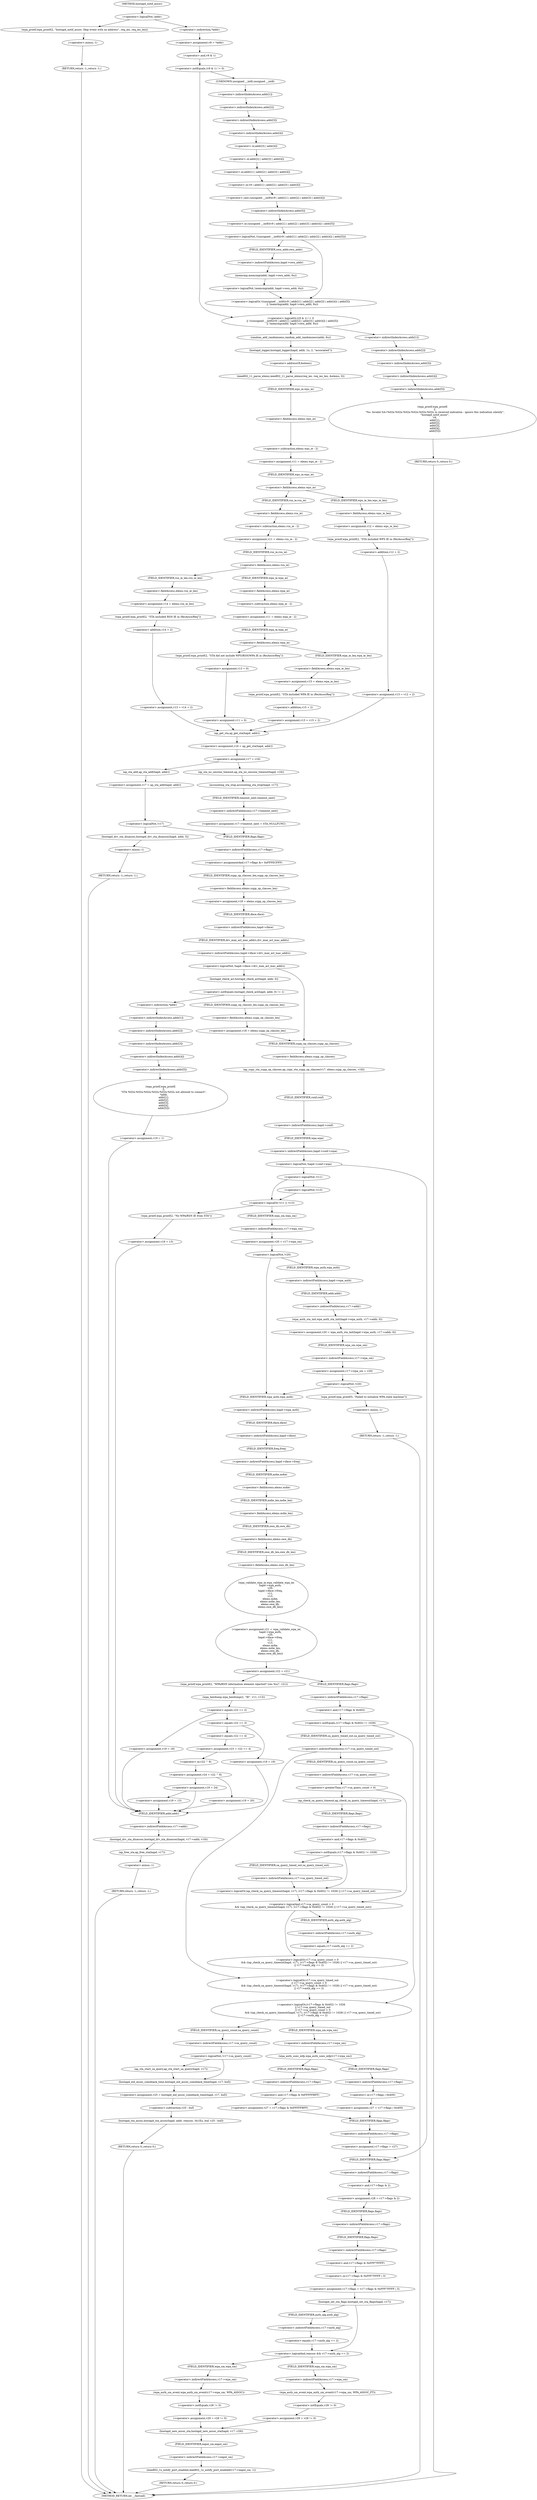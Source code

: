 digraph hostapd_notif_assoc {  
"1000151" [label = "(<operator>.logicalNot,!addr)" ]
"1000154" [label = "(wpa_printf,wpa_printf(2, \"hostapd_notif_assoc: Skip event with no address\", req_ies, req_ies_len))" ]
"1000159" [label = "(RETURN,return -1;,return -1;)" ]
"1000160" [label = "(<operator>.minus,-1)" ]
"1000162" [label = "(<operator>.assignment,v9 = *addr)" ]
"1000164" [label = "(<operator>.indirection,*addr)" ]
"1000167" [label = "(<operator>.logicalOr,(v9 & 1) != 0\n    || !((unsigned __int8)(v9 | addr[1] | addr[2] | addr[3] | addr[4]) | addr[5])\n    || !memcmp(addr, hapd->own_addr, 6u))" ]
"1000168" [label = "(<operator>.notEquals,(v9 & 1) != 0)" ]
"1000169" [label = "(<operator>.and,v9 & 1)" ]
"1000173" [label = "(<operator>.logicalOr,!((unsigned __int8)(v9 | addr[1] | addr[2] | addr[3] | addr[4]) | addr[5])\n    || !memcmp(addr, hapd->own_addr, 6u))" ]
"1000174" [label = "(<operator>.logicalNot,!((unsigned __int8)(v9 | addr[1] | addr[2] | addr[3] | addr[4]) | addr[5]))" ]
"1000175" [label = "(<operator>.or,(unsigned __int8)(v9 | addr[1] | addr[2] | addr[3] | addr[4]) | addr[5])" ]
"1000176" [label = "(<operator>.cast,(unsigned __int8)(v9 | addr[1] | addr[2] | addr[3] | addr[4]))" ]
"1000177" [label = "(UNKNOWN,unsigned __int8,unsigned __int8)" ]
"1000178" [label = "(<operator>.or,v9 | addr[1] | addr[2] | addr[3] | addr[4])" ]
"1000180" [label = "(<operator>.or,addr[1] | addr[2] | addr[3] | addr[4])" ]
"1000181" [label = "(<operator>.indirectIndexAccess,addr[1])" ]
"1000184" [label = "(<operator>.or,addr[2] | addr[3] | addr[4])" ]
"1000185" [label = "(<operator>.indirectIndexAccess,addr[2])" ]
"1000188" [label = "(<operator>.or,addr[3] | addr[4])" ]
"1000189" [label = "(<operator>.indirectIndexAccess,addr[3])" ]
"1000192" [label = "(<operator>.indirectIndexAccess,addr[4])" ]
"1000195" [label = "(<operator>.indirectIndexAccess,addr[5])" ]
"1000198" [label = "(<operator>.logicalNot,!memcmp(addr, hapd->own_addr, 6u))" ]
"1000199" [label = "(memcmp,memcmp(addr, hapd->own_addr, 6u))" ]
"1000201" [label = "(<operator>.indirectFieldAccess,hapd->own_addr)" ]
"1000203" [label = "(FIELD_IDENTIFIER,own_addr,own_addr)" ]
"1000206" [label = "(wpa_printf,wpa_printf(\n      2,\n      \"%s: Invalid SA=%02x:%02x:%02x:%02x:%02x:%02x in received indication - ignore this indication silently\",\n      \"hostapd_notif_assoc\",\n      v9,\n      addr[1],\n      addr[2],\n      addr[3],\n      addr[4],\n      addr[5]))" ]
"1000211" [label = "(<operator>.indirectIndexAccess,addr[1])" ]
"1000214" [label = "(<operator>.indirectIndexAccess,addr[2])" ]
"1000217" [label = "(<operator>.indirectIndexAccess,addr[3])" ]
"1000220" [label = "(<operator>.indirectIndexAccess,addr[4])" ]
"1000223" [label = "(<operator>.indirectIndexAccess,addr[5])" ]
"1000226" [label = "(RETURN,return 0;,return 0;)" ]
"1000228" [label = "(random_add_randomness,random_add_randomness(addr, 6u))" ]
"1000231" [label = "(hostapd_logger,hostapd_logger(hapd, addr, 1u, 2, \"associated\"))" ]
"1000237" [label = "(ieee802_11_parse_elems,ieee802_11_parse_elems(req_ies, req_ies_len, &elems, 0))" ]
"1000240" [label = "(<operator>.addressOf,&elems)" ]
"1000243" [label = "(<operator>.assignment,v11 = elems.wps_ie - 2)" ]
"1000245" [label = "(<operator>.subtraction,elems.wps_ie - 2)" ]
"1000246" [label = "(<operator>.fieldAccess,elems.wps_ie)" ]
"1000248" [label = "(FIELD_IDENTIFIER,wps_ie,wps_ie)" ]
"1000251" [label = "(<operator>.fieldAccess,elems.wps_ie)" ]
"1000253" [label = "(FIELD_IDENTIFIER,wps_ie,wps_ie)" ]
"1000255" [label = "(<operator>.assignment,v12 = elems.wps_ie_len)" ]
"1000257" [label = "(<operator>.fieldAccess,elems.wps_ie_len)" ]
"1000259" [label = "(FIELD_IDENTIFIER,wps_ie_len,wps_ie_len)" ]
"1000260" [label = "(wpa_printf,wpa_printf(2, \"STA included WPS IE in (Re)AssocReq\"))" ]
"1000263" [label = "(<operator>.assignment,v13 = v12 + 2)" ]
"1000265" [label = "(<operator>.addition,v12 + 2)" ]
"1000270" [label = "(<operator>.assignment,v11 = elems.rsn_ie - 2)" ]
"1000272" [label = "(<operator>.subtraction,elems.rsn_ie - 2)" ]
"1000273" [label = "(<operator>.fieldAccess,elems.rsn_ie)" ]
"1000275" [label = "(FIELD_IDENTIFIER,rsn_ie,rsn_ie)" ]
"1000278" [label = "(<operator>.fieldAccess,elems.rsn_ie)" ]
"1000280" [label = "(FIELD_IDENTIFIER,rsn_ie,rsn_ie)" ]
"1000282" [label = "(<operator>.assignment,v14 = elems.rsn_ie_len)" ]
"1000284" [label = "(<operator>.fieldAccess,elems.rsn_ie_len)" ]
"1000286" [label = "(FIELD_IDENTIFIER,rsn_ie_len,rsn_ie_len)" ]
"1000287" [label = "(wpa_printf,wpa_printf(2, \"STA included RSN IE in (Re)AssocReq\"))" ]
"1000290" [label = "(<operator>.assignment,v13 = v14 + 2)" ]
"1000292" [label = "(<operator>.addition,v14 + 2)" ]
"1000297" [label = "(<operator>.assignment,v11 = elems.wpa_ie - 2)" ]
"1000299" [label = "(<operator>.subtraction,elems.wpa_ie - 2)" ]
"1000300" [label = "(<operator>.fieldAccess,elems.wpa_ie)" ]
"1000302" [label = "(FIELD_IDENTIFIER,wpa_ie,wpa_ie)" ]
"1000305" [label = "(<operator>.fieldAccess,elems.wpa_ie)" ]
"1000307" [label = "(FIELD_IDENTIFIER,wpa_ie,wpa_ie)" ]
"1000309" [label = "(<operator>.assignment,v15 = elems.wpa_ie_len)" ]
"1000311" [label = "(<operator>.fieldAccess,elems.wpa_ie_len)" ]
"1000313" [label = "(FIELD_IDENTIFIER,wpa_ie_len,wpa_ie_len)" ]
"1000314" [label = "(wpa_printf,wpa_printf(2, \"STA included WPA IE in (Re)AssocReq\"))" ]
"1000317" [label = "(<operator>.assignment,v13 = v15 + 2)" ]
"1000319" [label = "(<operator>.addition,v15 + 2)" ]
"1000324" [label = "(wpa_printf,wpa_printf(2, \"STA did not include WPS/RSN/WPA IE in (Re)AssocReq\"))" ]
"1000327" [label = "(<operator>.assignment,v13 = 0)" ]
"1000330" [label = "(<operator>.assignment,v11 = 0)" ]
"1000333" [label = "(<operator>.assignment,v16 = ap_get_sta(hapd, addr))" ]
"1000335" [label = "(ap_get_sta,ap_get_sta(hapd, addr))" ]
"1000338" [label = "(<operator>.assignment,v17 = v16)" ]
"1000344" [label = "(ap_sta_no_session_timeout,ap_sta_no_session_timeout(hapd, v16))" ]
"1000347" [label = "(accounting_sta_stop,accounting_sta_stop(hapd, v17))" ]
"1000350" [label = "(<operator>.assignment,v17->timeout_next = STA_NULLFUNC)" ]
"1000351" [label = "(<operator>.indirectFieldAccess,v17->timeout_next)" ]
"1000353" [label = "(FIELD_IDENTIFIER,timeout_next,timeout_next)" ]
"1000357" [label = "(<operator>.assignment,v17 = ap_sta_add(hapd, addr))" ]
"1000359" [label = "(ap_sta_add,ap_sta_add(hapd, addr))" ]
"1000363" [label = "(<operator>.logicalNot,!v17)" ]
"1000366" [label = "(hostapd_drv_sta_disassoc,hostapd_drv_sta_disassoc(hapd, addr, 5))" ]
"1000370" [label = "(RETURN,return -1;,return -1;)" ]
"1000371" [label = "(<operator>.minus,-1)" ]
"1000373" [label = "(<operators>.assignmentAnd,v17->flags &= 0xFFFECFFF)" ]
"1000374" [label = "(<operator>.indirectFieldAccess,v17->flags)" ]
"1000376" [label = "(FIELD_IDENTIFIER,flags,flags)" ]
"1000378" [label = "(<operator>.assignment,v18 = elems.supp_op_classes_len)" ]
"1000380" [label = "(<operator>.fieldAccess,elems.supp_op_classes_len)" ]
"1000382" [label = "(FIELD_IDENTIFIER,supp_op_classes_len,supp_op_classes_len)" ]
"1000384" [label = "(<operator>.logicalNot,!hapd->iface->drv_max_acl_mac_addrs)" ]
"1000385" [label = "(<operator>.indirectFieldAccess,hapd->iface->drv_max_acl_mac_addrs)" ]
"1000386" [label = "(<operator>.indirectFieldAccess,hapd->iface)" ]
"1000388" [label = "(FIELD_IDENTIFIER,iface,iface)" ]
"1000389" [label = "(FIELD_IDENTIFIER,drv_max_acl_mac_addrs,drv_max_acl_mac_addrs)" ]
"1000392" [label = "(<operator>.notEquals,hostapd_check_acl(hapd, addr, 0) != 1)" ]
"1000393" [label = "(hostapd_check_acl,hostapd_check_acl(hapd, addr, 0))" ]
"1000399" [label = "(wpa_printf,wpa_printf(\n        3,\n        \"STA %02x:%02x:%02x:%02x:%02x:%02x not allowed to connect\",\n        *addr,\n        addr[1],\n        addr[2],\n        addr[3],\n        addr[4],\n        addr[5]))" ]
"1000402" [label = "(<operator>.indirection,*addr)" ]
"1000404" [label = "(<operator>.indirectIndexAccess,addr[1])" ]
"1000407" [label = "(<operator>.indirectIndexAccess,addr[2])" ]
"1000410" [label = "(<operator>.indirectIndexAccess,addr[3])" ]
"1000413" [label = "(<operator>.indirectIndexAccess,addr[4])" ]
"1000416" [label = "(<operator>.indirectIndexAccess,addr[5])" ]
"1000419" [label = "(<operator>.assignment,v19 = 1)" ]
"1000423" [label = "(hostapd_drv_sta_disassoc,hostapd_drv_sta_disassoc(hapd, v17->addr, v19))" ]
"1000425" [label = "(<operator>.indirectFieldAccess,v17->addr)" ]
"1000427" [label = "(FIELD_IDENTIFIER,addr,addr)" ]
"1000429" [label = "(ap_free_sta,ap_free_sta(hapd, v17))" ]
"1000432" [label = "(RETURN,return -1;,return -1;)" ]
"1000433" [label = "(<operator>.minus,-1)" ]
"1000435" [label = "(<operator>.assignment,v18 = elems.supp_op_classes_len)" ]
"1000437" [label = "(<operator>.fieldAccess,elems.supp_op_classes_len)" ]
"1000439" [label = "(FIELD_IDENTIFIER,supp_op_classes_len,supp_op_classes_len)" ]
"1000440" [label = "(ap_copy_sta_supp_op_classes,ap_copy_sta_supp_op_classes(v17, elems.supp_op_classes, v18))" ]
"1000442" [label = "(<operator>.fieldAccess,elems.supp_op_classes)" ]
"1000444" [label = "(FIELD_IDENTIFIER,supp_op_classes,supp_op_classes)" ]
"1000447" [label = "(<operator>.logicalNot,!hapd->conf->wpa)" ]
"1000448" [label = "(<operator>.indirectFieldAccess,hapd->conf->wpa)" ]
"1000449" [label = "(<operator>.indirectFieldAccess,hapd->conf)" ]
"1000451" [label = "(FIELD_IDENTIFIER,conf,conf)" ]
"1000452" [label = "(FIELD_IDENTIFIER,wpa,wpa)" ]
"1000455" [label = "(<operator>.assignment,v28 = v17->flags & 2)" ]
"1000457" [label = "(<operator>.and,v17->flags & 2)" ]
"1000458" [label = "(<operator>.indirectFieldAccess,v17->flags)" ]
"1000460" [label = "(FIELD_IDENTIFIER,flags,flags)" ]
"1000462" [label = "(<operator>.assignment,v17->flags = v17->flags & 0xFFF7FFFF | 3)" ]
"1000463" [label = "(<operator>.indirectFieldAccess,v17->flags)" ]
"1000465" [label = "(FIELD_IDENTIFIER,flags,flags)" ]
"1000466" [label = "(<operator>.or,v17->flags & 0xFFF7FFFF | 3)" ]
"1000467" [label = "(<operator>.and,v17->flags & 0xFFF7FFFF)" ]
"1000468" [label = "(<operator>.indirectFieldAccess,v17->flags)" ]
"1000470" [label = "(FIELD_IDENTIFIER,flags,flags)" ]
"1000473" [label = "(hostapd_set_sta_flags,hostapd_set_sta_flags(hapd, v17))" ]
"1000477" [label = "(<operator>.logicalAnd,reassoc && v17->auth_alg == 2)" ]
"1000479" [label = "(<operator>.equals,v17->auth_alg == 2)" ]
"1000480" [label = "(<operator>.indirectFieldAccess,v17->auth_alg)" ]
"1000482" [label = "(FIELD_IDENTIFIER,auth_alg,auth_alg)" ]
"1000485" [label = "(wpa_auth_sm_event,wpa_auth_sm_event(v17->wpa_sm, WPA_ASSOC_FT))" ]
"1000486" [label = "(<operator>.indirectFieldAccess,v17->wpa_sm)" ]
"1000488" [label = "(FIELD_IDENTIFIER,wpa_sm,wpa_sm)" ]
"1000490" [label = "(<operator>.assignment,v29 = v28 != 0)" ]
"1000492" [label = "(<operator>.notEquals,v28 != 0)" ]
"1000497" [label = "(wpa_auth_sm_event,wpa_auth_sm_event(v17->wpa_sm, WPA_ASSOC))" ]
"1000498" [label = "(<operator>.indirectFieldAccess,v17->wpa_sm)" ]
"1000500" [label = "(FIELD_IDENTIFIER,wpa_sm,wpa_sm)" ]
"1000502" [label = "(<operator>.assignment,v29 = v28 != 0)" ]
"1000504" [label = "(<operator>.notEquals,v28 != 0)" ]
"1000507" [label = "(hostapd_new_assoc_sta,hostapd_new_assoc_sta(hapd, v17, v29))" ]
"1000511" [label = "(ieee802_1x_notify_port_enabled,ieee802_1x_notify_port_enabled(v17->eapol_sm, 1))" ]
"1000512" [label = "(<operator>.indirectFieldAccess,v17->eapol_sm)" ]
"1000514" [label = "(FIELD_IDENTIFIER,eapol_sm,eapol_sm)" ]
"1000516" [label = "(RETURN,return 0;,return 0;)" ]
"1000519" [label = "(<operator>.logicalOr,!v11 || !v13)" ]
"1000520" [label = "(<operator>.logicalNot,!v11)" ]
"1000522" [label = "(<operator>.logicalNot,!v13)" ]
"1000525" [label = "(wpa_printf,wpa_printf(2, \"No WPA/RSN IE from STA\"))" ]
"1000528" [label = "(<operator>.assignment,v19 = 13)" ]
"1000532" [label = "(<operator>.assignment,v20 = v17->wpa_sm)" ]
"1000534" [label = "(<operator>.indirectFieldAccess,v17->wpa_sm)" ]
"1000536" [label = "(FIELD_IDENTIFIER,wpa_sm,wpa_sm)" ]
"1000538" [label = "(<operator>.logicalNot,!v20)" ]
"1000541" [label = "(<operator>.assignment,v20 = wpa_auth_sta_init(hapd->wpa_auth, v17->addr, 0))" ]
"1000543" [label = "(wpa_auth_sta_init,wpa_auth_sta_init(hapd->wpa_auth, v17->addr, 0))" ]
"1000544" [label = "(<operator>.indirectFieldAccess,hapd->wpa_auth)" ]
"1000546" [label = "(FIELD_IDENTIFIER,wpa_auth,wpa_auth)" ]
"1000547" [label = "(<operator>.indirectFieldAccess,v17->addr)" ]
"1000549" [label = "(FIELD_IDENTIFIER,addr,addr)" ]
"1000551" [label = "(<operator>.assignment,v17->wpa_sm = v20)" ]
"1000552" [label = "(<operator>.indirectFieldAccess,v17->wpa_sm)" ]
"1000554" [label = "(FIELD_IDENTIFIER,wpa_sm,wpa_sm)" ]
"1000557" [label = "(<operator>.logicalNot,!v20)" ]
"1000560" [label = "(wpa_printf,wpa_printf(5, \"Failed to initialize WPA state machine\"))" ]
"1000563" [label = "(RETURN,return -1;,return -1;)" ]
"1000564" [label = "(<operator>.minus,-1)" ]
"1000566" [label = "(<operator>.assignment,v21 = wpa_validate_wpa_ie(\n          hapd->wpa_auth,\n          v20,\n          hapd->iface->freq,\n          v11,\n          v13,\n          elems.mdie,\n          elems.mdie_len,\n          elems.owe_dh,\n          elems.owe_dh_len))" ]
"1000568" [label = "(wpa_validate_wpa_ie,wpa_validate_wpa_ie(\n          hapd->wpa_auth,\n          v20,\n          hapd->iface->freq,\n          v11,\n          v13,\n          elems.mdie,\n          elems.mdie_len,\n          elems.owe_dh,\n          elems.owe_dh_len))" ]
"1000569" [label = "(<operator>.indirectFieldAccess,hapd->wpa_auth)" ]
"1000571" [label = "(FIELD_IDENTIFIER,wpa_auth,wpa_auth)" ]
"1000573" [label = "(<operator>.indirectFieldAccess,hapd->iface->freq)" ]
"1000574" [label = "(<operator>.indirectFieldAccess,hapd->iface)" ]
"1000576" [label = "(FIELD_IDENTIFIER,iface,iface)" ]
"1000577" [label = "(FIELD_IDENTIFIER,freq,freq)" ]
"1000580" [label = "(<operator>.fieldAccess,elems.mdie)" ]
"1000582" [label = "(FIELD_IDENTIFIER,mdie,mdie)" ]
"1000583" [label = "(<operator>.fieldAccess,elems.mdie_len)" ]
"1000585" [label = "(FIELD_IDENTIFIER,mdie_len,mdie_len)" ]
"1000586" [label = "(<operator>.fieldAccess,elems.owe_dh)" ]
"1000588" [label = "(FIELD_IDENTIFIER,owe_dh,owe_dh)" ]
"1000589" [label = "(<operator>.fieldAccess,elems.owe_dh_len)" ]
"1000591" [label = "(FIELD_IDENTIFIER,owe_dh_len,owe_dh_len)" ]
"1000592" [label = "(<operator>.assignment,v22 = v21)" ]
"1000598" [label = "(wpa_printf,wpa_printf(2, \"WPA/RSN information element rejected? (res %u)\", v21))" ]
"1000602" [label = "(wpa_hexdump,wpa_hexdump(2, \"IE\", v11, v13))" ]
"1000608" [label = "(<operator>.equals,v22 == 2)" ]
"1000612" [label = "(<operator>.assignment,v19 = 18)" ]
"1000617" [label = "(<operator>.equals,v22 == 3)" ]
"1000621" [label = "(<operator>.assignment,v19 = 19)" ]
"1000626" [label = "(<operator>.assignment,v23 = v22 == 4)" ]
"1000628" [label = "(<operator>.equals,v22 == 4)" ]
"1000631" [label = "(<operator>.assignment,v24 = v22 ^ 8)" ]
"1000633" [label = "(<operator>.or,v22 ^ 8)" ]
"1000639" [label = "(<operator>.assignment,v19 = 20)" ]
"1000644" [label = "(<operator>.assignment,v19 = 24)" ]
"1000649" [label = "(<operator>.assignment,v19 = 13)" ]
"1000654" [label = "(<operator>.logicalOr,(v17->flags & 0x402) != 1026\n    || v17->sa_query_timed_out\n    || v17->sa_query_count > 0\n    && ((ap_check_sa_query_timeout(hapd, v17), (v17->flags & 0x402) != 1026) || v17->sa_query_timed_out)\n    || v17->auth_alg == 2)" ]
"1000655" [label = "(<operator>.notEquals,(v17->flags & 0x402) != 1026)" ]
"1000656" [label = "(<operator>.and,v17->flags & 0x402)" ]
"1000657" [label = "(<operator>.indirectFieldAccess,v17->flags)" ]
"1000659" [label = "(FIELD_IDENTIFIER,flags,flags)" ]
"1000662" [label = "(<operator>.logicalOr,v17->sa_query_timed_out\n    || v17->sa_query_count > 0\n    && ((ap_check_sa_query_timeout(hapd, v17), (v17->flags & 0x402) != 1026) || v17->sa_query_timed_out)\n    || v17->auth_alg == 2)" ]
"1000663" [label = "(<operator>.indirectFieldAccess,v17->sa_query_timed_out)" ]
"1000665" [label = "(FIELD_IDENTIFIER,sa_query_timed_out,sa_query_timed_out)" ]
"1000666" [label = "(<operator>.logicalOr,v17->sa_query_count > 0\n    && ((ap_check_sa_query_timeout(hapd, v17), (v17->flags & 0x402) != 1026) || v17->sa_query_timed_out)\n    || v17->auth_alg == 2)" ]
"1000667" [label = "(<operator>.logicalAnd,v17->sa_query_count > 0\n    && ((ap_check_sa_query_timeout(hapd, v17), (v17->flags & 0x402) != 1026) || v17->sa_query_timed_out))" ]
"1000668" [label = "(<operator>.greaterThan,v17->sa_query_count > 0)" ]
"1000669" [label = "(<operator>.indirectFieldAccess,v17->sa_query_count)" ]
"1000671" [label = "(FIELD_IDENTIFIER,sa_query_count,sa_query_count)" ]
"1000673" [label = "(<operator>.logicalOr,(ap_check_sa_query_timeout(hapd, v17), (v17->flags & 0x402) != 1026) || v17->sa_query_timed_out)" ]
"1000675" [label = "(ap_check_sa_query_timeout,ap_check_sa_query_timeout(hapd, v17))" ]
"1000678" [label = "(<operator>.notEquals,(v17->flags & 0x402) != 1026)" ]
"1000679" [label = "(<operator>.and,v17->flags & 0x402)" ]
"1000680" [label = "(<operator>.indirectFieldAccess,v17->flags)" ]
"1000682" [label = "(FIELD_IDENTIFIER,flags,flags)" ]
"1000685" [label = "(<operator>.indirectFieldAccess,v17->sa_query_timed_out)" ]
"1000687" [label = "(FIELD_IDENTIFIER,sa_query_timed_out,sa_query_timed_out)" ]
"1000688" [label = "(<operator>.equals,v17->auth_alg == 2)" ]
"1000689" [label = "(<operator>.indirectFieldAccess,v17->auth_alg)" ]
"1000691" [label = "(FIELD_IDENTIFIER,auth_alg,auth_alg)" ]
"1000695" [label = "(wpa_auth_uses_mfp,wpa_auth_uses_mfp(v17->wpa_sm))" ]
"1000696" [label = "(<operator>.indirectFieldAccess,v17->wpa_sm)" ]
"1000698" [label = "(FIELD_IDENTIFIER,wpa_sm,wpa_sm)" ]
"1000699" [label = "(<operator>.assignment,v27 = v17->flags | 0x400)" ]
"1000701" [label = "(<operator>.or,v17->flags | 0x400)" ]
"1000702" [label = "(<operator>.indirectFieldAccess,v17->flags)" ]
"1000704" [label = "(FIELD_IDENTIFIER,flags,flags)" ]
"1000707" [label = "(<operator>.assignment,v27 = v17->flags & 0xFFFFFBFF)" ]
"1000709" [label = "(<operator>.and,v17->flags & 0xFFFFFBFF)" ]
"1000710" [label = "(<operator>.indirectFieldAccess,v17->flags)" ]
"1000712" [label = "(FIELD_IDENTIFIER,flags,flags)" ]
"1000714" [label = "(<operator>.assignment,v17->flags = v27)" ]
"1000715" [label = "(<operator>.indirectFieldAccess,v17->flags)" ]
"1000717" [label = "(FIELD_IDENTIFIER,flags,flags)" ]
"1000721" [label = "(<operator>.logicalNot,!v17->sa_query_count)" ]
"1000722" [label = "(<operator>.indirectFieldAccess,v17->sa_query_count)" ]
"1000724" [label = "(FIELD_IDENTIFIER,sa_query_count,sa_query_count)" ]
"1000725" [label = "(ap_sta_start_sa_query,ap_sta_start_sa_query(hapd, v17))" ]
"1000728" [label = "(<operator>.assignment,v25 = hostapd_eid_assoc_comeback_time(hapd, v17, buf))" ]
"1000730" [label = "(hostapd_eid_assoc_comeback_time,hostapd_eid_assoc_comeback_time(hapd, v17, buf))" ]
"1000734" [label = "(hostapd_sta_assoc,hostapd_sta_assoc(hapd, addr, reassoc, 0x1Eu, buf, v25 - buf))" ]
"1000740" [label = "(<operator>.subtraction,v25 - buf)" ]
"1000743" [label = "(RETURN,return 0;,return 0;)" ]
"1000122" [label = "(METHOD,hostapd_notif_assoc)" ]
"1000745" [label = "(METHOD_RETURN,int __fastcall)" ]
  "1000151" -> "1000154" 
  "1000151" -> "1000164" 
  "1000154" -> "1000160" 
  "1000159" -> "1000745" 
  "1000160" -> "1000159" 
  "1000162" -> "1000169" 
  "1000164" -> "1000162" 
  "1000167" -> "1000211" 
  "1000167" -> "1000228" 
  "1000168" -> "1000177" 
  "1000168" -> "1000167" 
  "1000169" -> "1000168" 
  "1000173" -> "1000167" 
  "1000174" -> "1000173" 
  "1000174" -> "1000203" 
  "1000175" -> "1000174" 
  "1000176" -> "1000195" 
  "1000177" -> "1000181" 
  "1000178" -> "1000176" 
  "1000180" -> "1000178" 
  "1000181" -> "1000185" 
  "1000184" -> "1000180" 
  "1000185" -> "1000189" 
  "1000188" -> "1000184" 
  "1000189" -> "1000192" 
  "1000192" -> "1000188" 
  "1000195" -> "1000175" 
  "1000198" -> "1000173" 
  "1000199" -> "1000198" 
  "1000201" -> "1000199" 
  "1000203" -> "1000201" 
  "1000206" -> "1000226" 
  "1000211" -> "1000214" 
  "1000214" -> "1000217" 
  "1000217" -> "1000220" 
  "1000220" -> "1000223" 
  "1000223" -> "1000206" 
  "1000226" -> "1000745" 
  "1000228" -> "1000231" 
  "1000231" -> "1000240" 
  "1000237" -> "1000248" 
  "1000240" -> "1000237" 
  "1000243" -> "1000253" 
  "1000245" -> "1000243" 
  "1000246" -> "1000245" 
  "1000248" -> "1000246" 
  "1000251" -> "1000259" 
  "1000251" -> "1000275" 
  "1000253" -> "1000251" 
  "1000255" -> "1000260" 
  "1000257" -> "1000255" 
  "1000259" -> "1000257" 
  "1000260" -> "1000265" 
  "1000263" -> "1000335" 
  "1000265" -> "1000263" 
  "1000270" -> "1000280" 
  "1000272" -> "1000270" 
  "1000273" -> "1000272" 
  "1000275" -> "1000273" 
  "1000278" -> "1000286" 
  "1000278" -> "1000302" 
  "1000280" -> "1000278" 
  "1000282" -> "1000287" 
  "1000284" -> "1000282" 
  "1000286" -> "1000284" 
  "1000287" -> "1000292" 
  "1000290" -> "1000335" 
  "1000292" -> "1000290" 
  "1000297" -> "1000307" 
  "1000299" -> "1000297" 
  "1000300" -> "1000299" 
  "1000302" -> "1000300" 
  "1000305" -> "1000313" 
  "1000305" -> "1000324" 
  "1000307" -> "1000305" 
  "1000309" -> "1000314" 
  "1000311" -> "1000309" 
  "1000313" -> "1000311" 
  "1000314" -> "1000319" 
  "1000317" -> "1000335" 
  "1000319" -> "1000317" 
  "1000324" -> "1000327" 
  "1000327" -> "1000330" 
  "1000330" -> "1000335" 
  "1000333" -> "1000338" 
  "1000335" -> "1000333" 
  "1000338" -> "1000344" 
  "1000338" -> "1000359" 
  "1000344" -> "1000347" 
  "1000347" -> "1000353" 
  "1000350" -> "1000376" 
  "1000351" -> "1000350" 
  "1000353" -> "1000351" 
  "1000357" -> "1000363" 
  "1000359" -> "1000357" 
  "1000363" -> "1000366" 
  "1000363" -> "1000376" 
  "1000366" -> "1000371" 
  "1000370" -> "1000745" 
  "1000371" -> "1000370" 
  "1000373" -> "1000382" 
  "1000374" -> "1000373" 
  "1000376" -> "1000374" 
  "1000378" -> "1000388" 
  "1000380" -> "1000378" 
  "1000382" -> "1000380" 
  "1000384" -> "1000393" 
  "1000384" -> "1000444" 
  "1000385" -> "1000384" 
  "1000386" -> "1000389" 
  "1000388" -> "1000386" 
  "1000389" -> "1000385" 
  "1000392" -> "1000402" 
  "1000392" -> "1000439" 
  "1000393" -> "1000392" 
  "1000399" -> "1000419" 
  "1000402" -> "1000404" 
  "1000404" -> "1000407" 
  "1000407" -> "1000410" 
  "1000410" -> "1000413" 
  "1000413" -> "1000416" 
  "1000416" -> "1000399" 
  "1000419" -> "1000427" 
  "1000423" -> "1000429" 
  "1000425" -> "1000423" 
  "1000427" -> "1000425" 
  "1000429" -> "1000433" 
  "1000432" -> "1000745" 
  "1000433" -> "1000432" 
  "1000435" -> "1000444" 
  "1000437" -> "1000435" 
  "1000439" -> "1000437" 
  "1000440" -> "1000451" 
  "1000442" -> "1000440" 
  "1000444" -> "1000442" 
  "1000447" -> "1000460" 
  "1000447" -> "1000520" 
  "1000448" -> "1000447" 
  "1000449" -> "1000452" 
  "1000451" -> "1000449" 
  "1000452" -> "1000448" 
  "1000455" -> "1000465" 
  "1000457" -> "1000455" 
  "1000458" -> "1000457" 
  "1000460" -> "1000458" 
  "1000462" -> "1000473" 
  "1000463" -> "1000470" 
  "1000465" -> "1000463" 
  "1000466" -> "1000462" 
  "1000467" -> "1000466" 
  "1000468" -> "1000467" 
  "1000470" -> "1000468" 
  "1000473" -> "1000477" 
  "1000473" -> "1000482" 
  "1000477" -> "1000488" 
  "1000477" -> "1000500" 
  "1000479" -> "1000477" 
  "1000480" -> "1000479" 
  "1000482" -> "1000480" 
  "1000485" -> "1000492" 
  "1000486" -> "1000485" 
  "1000488" -> "1000486" 
  "1000490" -> "1000507" 
  "1000492" -> "1000490" 
  "1000497" -> "1000504" 
  "1000498" -> "1000497" 
  "1000500" -> "1000498" 
  "1000502" -> "1000507" 
  "1000504" -> "1000502" 
  "1000507" -> "1000514" 
  "1000511" -> "1000516" 
  "1000512" -> "1000511" 
  "1000514" -> "1000512" 
  "1000516" -> "1000745" 
  "1000519" -> "1000525" 
  "1000519" -> "1000536" 
  "1000520" -> "1000519" 
  "1000520" -> "1000522" 
  "1000522" -> "1000519" 
  "1000525" -> "1000528" 
  "1000528" -> "1000427" 
  "1000532" -> "1000538" 
  "1000534" -> "1000532" 
  "1000536" -> "1000534" 
  "1000538" -> "1000546" 
  "1000538" -> "1000571" 
  "1000541" -> "1000554" 
  "1000543" -> "1000541" 
  "1000544" -> "1000549" 
  "1000546" -> "1000544" 
  "1000547" -> "1000543" 
  "1000549" -> "1000547" 
  "1000551" -> "1000557" 
  "1000552" -> "1000551" 
  "1000554" -> "1000552" 
  "1000557" -> "1000560" 
  "1000557" -> "1000571" 
  "1000560" -> "1000564" 
  "1000563" -> "1000745" 
  "1000564" -> "1000563" 
  "1000566" -> "1000592" 
  "1000568" -> "1000566" 
  "1000569" -> "1000576" 
  "1000571" -> "1000569" 
  "1000573" -> "1000582" 
  "1000574" -> "1000577" 
  "1000576" -> "1000574" 
  "1000577" -> "1000573" 
  "1000580" -> "1000585" 
  "1000582" -> "1000580" 
  "1000583" -> "1000588" 
  "1000585" -> "1000583" 
  "1000586" -> "1000591" 
  "1000588" -> "1000586" 
  "1000589" -> "1000568" 
  "1000591" -> "1000589" 
  "1000592" -> "1000598" 
  "1000592" -> "1000659" 
  "1000598" -> "1000602" 
  "1000602" -> "1000608" 
  "1000608" -> "1000612" 
  "1000608" -> "1000617" 
  "1000612" -> "1000427" 
  "1000617" -> "1000621" 
  "1000617" -> "1000628" 
  "1000621" -> "1000427" 
  "1000626" -> "1000633" 
  "1000628" -> "1000626" 
  "1000631" -> "1000639" 
  "1000631" -> "1000644" 
  "1000633" -> "1000631" 
  "1000639" -> "1000427" 
  "1000644" -> "1000649" 
  "1000644" -> "1000427" 
  "1000649" -> "1000427" 
  "1000654" -> "1000698" 
  "1000654" -> "1000724" 
  "1000655" -> "1000654" 
  "1000655" -> "1000665" 
  "1000656" -> "1000655" 
  "1000657" -> "1000656" 
  "1000659" -> "1000657" 
  "1000662" -> "1000654" 
  "1000663" -> "1000662" 
  "1000663" -> "1000671" 
  "1000665" -> "1000663" 
  "1000666" -> "1000662" 
  "1000667" -> "1000666" 
  "1000667" -> "1000691" 
  "1000668" -> "1000667" 
  "1000668" -> "1000675" 
  "1000669" -> "1000668" 
  "1000671" -> "1000669" 
  "1000673" -> "1000667" 
  "1000675" -> "1000682" 
  "1000678" -> "1000673" 
  "1000678" -> "1000687" 
  "1000679" -> "1000678" 
  "1000680" -> "1000679" 
  "1000682" -> "1000680" 
  "1000685" -> "1000673" 
  "1000687" -> "1000685" 
  "1000688" -> "1000666" 
  "1000689" -> "1000688" 
  "1000691" -> "1000689" 
  "1000695" -> "1000704" 
  "1000695" -> "1000712" 
  "1000696" -> "1000695" 
  "1000698" -> "1000696" 
  "1000699" -> "1000717" 
  "1000701" -> "1000699" 
  "1000702" -> "1000701" 
  "1000704" -> "1000702" 
  "1000707" -> "1000717" 
  "1000709" -> "1000707" 
  "1000710" -> "1000709" 
  "1000712" -> "1000710" 
  "1000714" -> "1000460" 
  "1000715" -> "1000714" 
  "1000717" -> "1000715" 
  "1000721" -> "1000725" 
  "1000721" -> "1000730" 
  "1000722" -> "1000721" 
  "1000724" -> "1000722" 
  "1000725" -> "1000730" 
  "1000728" -> "1000740" 
  "1000730" -> "1000728" 
  "1000734" -> "1000743" 
  "1000740" -> "1000734" 
  "1000743" -> "1000745" 
  "1000122" -> "1000151" 
}

